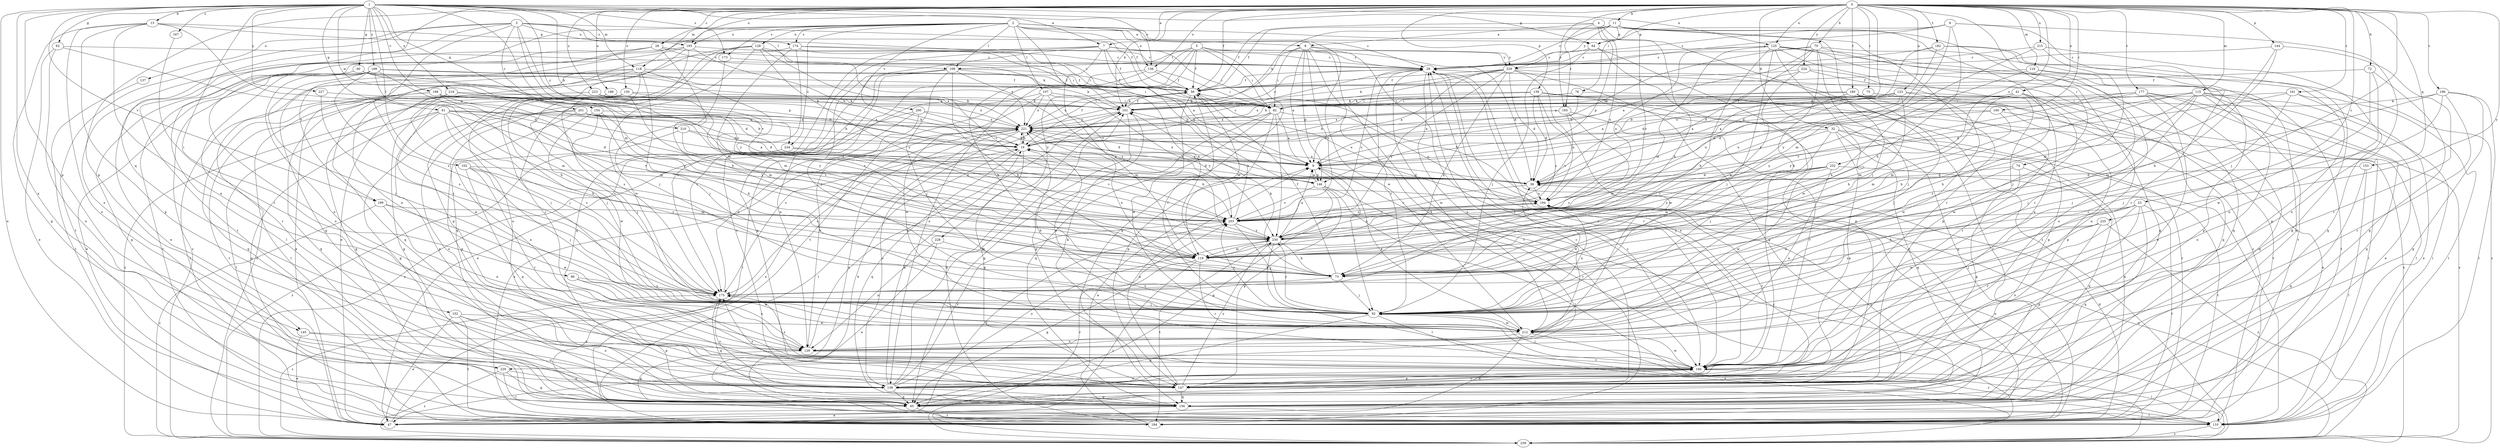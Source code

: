 strict digraph  {
0;
1;
2;
3;
4;
5;
6;
7;
8;
9;
11;
13;
19;
23;
28;
29;
32;
38;
41;
47;
56;
60;
61;
62;
64;
65;
70;
72;
73;
74;
75;
76;
80;
82;
92;
101;
102;
107;
108;
110;
115;
116;
118;
119;
123;
125;
128;
129;
130;
136;
137;
138;
139;
144;
145;
146;
147;
152;
153;
154;
156;
160;
161;
165;
166;
167;
168;
173;
174;
175;
177;
180;
182;
184;
186;
193;
194;
196;
198;
199;
200;
201;
203;
210;
212;
215;
218;
220;
221;
223;
224;
225;
227;
228;
229;
230;
232;
234;
239;
0 -> 7  [label=a];
0 -> 11  [label=b];
0 -> 23  [label=c];
0 -> 28  [label=c];
0 -> 32  [label=d];
0 -> 38  [label=d];
0 -> 41  [label=e];
0 -> 56  [label=f];
0 -> 70  [label=h];
0 -> 72  [label=h];
0 -> 74  [label=i];
0 -> 75  [label=i];
0 -> 76  [label=i];
0 -> 92  [label=j];
0 -> 101  [label=k];
0 -> 115  [label=m];
0 -> 116  [label=m];
0 -> 118  [label=m];
0 -> 123  [label=n];
0 -> 125  [label=n];
0 -> 130  [label=o];
0 -> 136  [label=o];
0 -> 139  [label=p];
0 -> 144  [label=p];
0 -> 145  [label=p];
0 -> 152  [label=q];
0 -> 153  [label=q];
0 -> 160  [label=r];
0 -> 161  [label=r];
0 -> 165  [label=r];
0 -> 177  [label=t];
0 -> 180  [label=t];
0 -> 182  [label=t];
0 -> 186  [label=u];
0 -> 193  [label=u];
0 -> 196  [label=v];
0 -> 215  [label=x];
0 -> 223  [label=y];
0 -> 224  [label=y];
0 -> 225  [label=y];
0 -> 232  [label=z];
1 -> 7  [label=a];
1 -> 13  [label=b];
1 -> 19  [label=b];
1 -> 47  [label=e];
1 -> 60  [label=g];
1 -> 61  [label=g];
1 -> 62  [label=g];
1 -> 64  [label=g];
1 -> 80  [label=i];
1 -> 102  [label=l];
1 -> 118  [label=m];
1 -> 119  [label=m];
1 -> 125  [label=n];
1 -> 136  [label=o];
1 -> 145  [label=p];
1 -> 154  [label=q];
1 -> 167  [label=s];
1 -> 168  [label=s];
1 -> 173  [label=s];
1 -> 198  [label=v];
1 -> 199  [label=v];
1 -> 210  [label=w];
1 -> 218  [label=x];
1 -> 220  [label=x];
1 -> 227  [label=y];
1 -> 234  [label=z];
2 -> 8  [label=a];
2 -> 29  [label=c];
2 -> 56  [label=f];
2 -> 73  [label=h];
2 -> 107  [label=l];
2 -> 108  [label=l];
2 -> 128  [label=n];
2 -> 136  [label=o];
2 -> 173  [label=s];
2 -> 174  [label=s];
2 -> 184  [label=t];
2 -> 193  [label=u];
2 -> 199  [label=v];
2 -> 200  [label=v];
2 -> 212  [label=w];
2 -> 234  [label=z];
2 -> 239  [label=z];
3 -> 56  [label=f];
3 -> 108  [label=l];
3 -> 137  [label=o];
3 -> 146  [label=p];
3 -> 174  [label=s];
3 -> 175  [label=s];
3 -> 184  [label=t];
3 -> 193  [label=u];
3 -> 201  [label=v];
3 -> 203  [label=v];
3 -> 220  [label=x];
4 -> 8  [label=a];
4 -> 56  [label=f];
4 -> 73  [label=h];
4 -> 146  [label=p];
4 -> 165  [label=r];
4 -> 166  [label=r];
4 -> 194  [label=u];
5 -> 38  [label=d];
5 -> 56  [label=f];
5 -> 82  [label=i];
5 -> 108  [label=l];
5 -> 138  [label=o];
5 -> 156  [label=q];
5 -> 184  [label=t];
5 -> 228  [label=y];
5 -> 229  [label=y];
6 -> 29  [label=c];
6 -> 64  [label=g];
6 -> 73  [label=h];
6 -> 119  [label=m];
6 -> 138  [label=o];
6 -> 166  [label=r];
6 -> 229  [label=y];
7 -> 29  [label=c];
7 -> 56  [label=f];
7 -> 82  [label=i];
7 -> 92  [label=j];
7 -> 146  [label=p];
7 -> 156  [label=q];
7 -> 175  [label=s];
7 -> 203  [label=v];
8 -> 9  [label=a];
8 -> 19  [label=b];
8 -> 82  [label=i];
8 -> 146  [label=p];
8 -> 166  [label=r];
8 -> 184  [label=t];
8 -> 203  [label=v];
8 -> 220  [label=x];
8 -> 229  [label=y];
9 -> 38  [label=d];
9 -> 92  [label=j];
9 -> 146  [label=p];
9 -> 221  [label=x];
9 -> 239  [label=z];
11 -> 29  [label=c];
11 -> 56  [label=f];
11 -> 64  [label=g];
11 -> 92  [label=j];
11 -> 101  [label=k];
11 -> 138  [label=o];
11 -> 166  [label=r];
11 -> 203  [label=v];
11 -> 229  [label=y];
13 -> 9  [label=a];
13 -> 64  [label=g];
13 -> 65  [label=g];
13 -> 82  [label=i];
13 -> 129  [label=n];
13 -> 138  [label=o];
13 -> 147  [label=p];
19 -> 9  [label=a];
19 -> 29  [label=c];
19 -> 38  [label=d];
19 -> 147  [label=p];
19 -> 156  [label=q];
19 -> 175  [label=s];
19 -> 221  [label=x];
23 -> 73  [label=h];
23 -> 138  [label=o];
23 -> 156  [label=q];
23 -> 166  [label=r];
23 -> 184  [label=t];
23 -> 203  [label=v];
23 -> 212  [label=w];
28 -> 29  [label=c];
28 -> 47  [label=e];
28 -> 73  [label=h];
28 -> 101  [label=k];
28 -> 110  [label=l];
28 -> 138  [label=o];
29 -> 56  [label=f];
29 -> 129  [label=n];
29 -> 138  [label=o];
29 -> 166  [label=r];
29 -> 212  [label=w];
32 -> 19  [label=b];
32 -> 47  [label=e];
32 -> 92  [label=j];
32 -> 110  [label=l];
32 -> 119  [label=m];
32 -> 138  [label=o];
32 -> 156  [label=q];
38 -> 194  [label=u];
38 -> 203  [label=v];
38 -> 221  [label=x];
41 -> 19  [label=b];
41 -> 73  [label=h];
41 -> 101  [label=k];
41 -> 119  [label=m];
41 -> 129  [label=n];
41 -> 212  [label=w];
41 -> 230  [label=y];
47 -> 29  [label=c];
47 -> 203  [label=v];
47 -> 221  [label=x];
56 -> 101  [label=k];
56 -> 119  [label=m];
56 -> 194  [label=u];
56 -> 212  [label=w];
56 -> 221  [label=x];
60 -> 38  [label=d];
60 -> 56  [label=f];
60 -> 65  [label=g];
60 -> 184  [label=t];
60 -> 194  [label=u];
60 -> 221  [label=x];
61 -> 19  [label=b];
61 -> 38  [label=d];
61 -> 65  [label=g];
61 -> 73  [label=h];
61 -> 110  [label=l];
61 -> 147  [label=p];
61 -> 175  [label=s];
61 -> 203  [label=v];
61 -> 221  [label=x];
62 -> 29  [label=c];
62 -> 38  [label=d];
62 -> 47  [label=e];
62 -> 138  [label=o];
64 -> 29  [label=c];
64 -> 92  [label=j];
64 -> 147  [label=p];
64 -> 166  [label=r];
65 -> 19  [label=b];
65 -> 29  [label=c];
65 -> 184  [label=t];
65 -> 194  [label=u];
65 -> 221  [label=x];
70 -> 9  [label=a];
70 -> 19  [label=b];
70 -> 29  [label=c];
70 -> 38  [label=d];
70 -> 73  [label=h];
70 -> 92  [label=j];
70 -> 138  [label=o];
70 -> 156  [label=q];
72 -> 56  [label=f];
72 -> 129  [label=n];
72 -> 147  [label=p];
72 -> 212  [label=w];
73 -> 56  [label=f];
73 -> 92  [label=j];
73 -> 101  [label=k];
73 -> 175  [label=s];
73 -> 221  [label=x];
74 -> 38  [label=d];
74 -> 147  [label=p];
74 -> 156  [label=q];
74 -> 212  [label=w];
75 -> 9  [label=a];
75 -> 82  [label=i];
75 -> 184  [label=t];
76 -> 9  [label=a];
76 -> 82  [label=i];
76 -> 101  [label=k];
76 -> 147  [label=p];
80 -> 129  [label=n];
80 -> 175  [label=s];
80 -> 212  [label=w];
82 -> 9  [label=a];
82 -> 65  [label=g];
82 -> 147  [label=p];
82 -> 156  [label=q];
82 -> 194  [label=u];
82 -> 221  [label=x];
82 -> 230  [label=y];
92 -> 19  [label=b];
92 -> 29  [label=c];
92 -> 38  [label=d];
92 -> 56  [label=f];
92 -> 65  [label=g];
92 -> 194  [label=u];
92 -> 203  [label=v];
92 -> 212  [label=w];
92 -> 230  [label=y];
92 -> 239  [label=z];
101 -> 29  [label=c];
101 -> 56  [label=f];
101 -> 147  [label=p];
101 -> 175  [label=s];
101 -> 221  [label=x];
102 -> 38  [label=d];
102 -> 92  [label=j];
102 -> 119  [label=m];
102 -> 147  [label=p];
102 -> 166  [label=r];
107 -> 47  [label=e];
107 -> 82  [label=i];
107 -> 119  [label=m];
107 -> 212  [label=w];
107 -> 221  [label=x];
107 -> 230  [label=y];
108 -> 9  [label=a];
108 -> 56  [label=f];
108 -> 73  [label=h];
108 -> 92  [label=j];
108 -> 138  [label=o];
108 -> 147  [label=p];
108 -> 175  [label=s];
108 -> 230  [label=y];
110 -> 29  [label=c];
110 -> 239  [label=z];
115 -> 47  [label=e];
115 -> 73  [label=h];
115 -> 82  [label=i];
115 -> 92  [label=j];
115 -> 110  [label=l];
115 -> 119  [label=m];
115 -> 138  [label=o];
115 -> 156  [label=q];
115 -> 175  [label=s];
115 -> 230  [label=y];
116 -> 56  [label=f];
116 -> 73  [label=h];
116 -> 147  [label=p];
116 -> 239  [label=z];
118 -> 47  [label=e];
118 -> 56  [label=f];
118 -> 92  [label=j];
118 -> 119  [label=m];
118 -> 156  [label=q];
118 -> 175  [label=s];
118 -> 239  [label=z];
119 -> 65  [label=g];
119 -> 73  [label=h];
119 -> 166  [label=r];
119 -> 239  [label=z];
123 -> 9  [label=a];
123 -> 38  [label=d];
123 -> 73  [label=h];
123 -> 82  [label=i];
123 -> 110  [label=l];
123 -> 194  [label=u];
123 -> 212  [label=w];
123 -> 221  [label=x];
125 -> 29  [label=c];
125 -> 65  [label=g];
125 -> 73  [label=h];
125 -> 92  [label=j];
125 -> 119  [label=m];
125 -> 147  [label=p];
125 -> 156  [label=q];
125 -> 184  [label=t];
125 -> 194  [label=u];
125 -> 212  [label=w];
128 -> 29  [label=c];
128 -> 47  [label=e];
128 -> 82  [label=i];
128 -> 138  [label=o];
128 -> 156  [label=q];
128 -> 203  [label=v];
128 -> 212  [label=w];
128 -> 230  [label=y];
129 -> 65  [label=g];
129 -> 101  [label=k];
129 -> 166  [label=r];
130 -> 65  [label=g];
130 -> 82  [label=i];
130 -> 92  [label=j];
130 -> 119  [label=m];
130 -> 175  [label=s];
130 -> 212  [label=w];
130 -> 221  [label=x];
130 -> 239  [label=z];
136 -> 56  [label=f];
136 -> 73  [label=h];
136 -> 82  [label=i];
136 -> 129  [label=n];
137 -> 184  [label=t];
138 -> 19  [label=b];
138 -> 65  [label=g];
138 -> 101  [label=k];
138 -> 156  [label=q];
138 -> 175  [label=s];
138 -> 203  [label=v];
138 -> 230  [label=y];
139 -> 38  [label=d];
139 -> 65  [label=g];
139 -> 82  [label=i];
139 -> 184  [label=t];
139 -> 194  [label=u];
139 -> 221  [label=x];
139 -> 230  [label=y];
139 -> 239  [label=z];
144 -> 29  [label=c];
144 -> 73  [label=h];
144 -> 119  [label=m];
144 -> 166  [label=r];
145 -> 47  [label=e];
145 -> 129  [label=n];
145 -> 138  [label=o];
146 -> 9  [label=a];
146 -> 65  [label=g];
146 -> 110  [label=l];
146 -> 147  [label=p];
146 -> 166  [label=r];
146 -> 203  [label=v];
146 -> 221  [label=x];
147 -> 9  [label=a];
147 -> 156  [label=q];
147 -> 166  [label=r];
147 -> 175  [label=s];
147 -> 230  [label=y];
152 -> 47  [label=e];
152 -> 138  [label=o];
152 -> 147  [label=p];
152 -> 184  [label=t];
152 -> 212  [label=w];
153 -> 38  [label=d];
153 -> 110  [label=l];
153 -> 156  [label=q];
154 -> 73  [label=h];
154 -> 92  [label=j];
154 -> 212  [label=w];
154 -> 221  [label=x];
154 -> 230  [label=y];
156 -> 47  [label=e];
156 -> 110  [label=l];
160 -> 9  [label=a];
160 -> 47  [label=e];
160 -> 119  [label=m];
160 -> 221  [label=x];
161 -> 38  [label=d];
161 -> 47  [label=e];
161 -> 92  [label=j];
161 -> 101  [label=k];
161 -> 110  [label=l];
165 -> 19  [label=b];
165 -> 166  [label=r];
165 -> 175  [label=s];
165 -> 203  [label=v];
165 -> 221  [label=x];
166 -> 29  [label=c];
166 -> 92  [label=j];
166 -> 101  [label=k];
166 -> 110  [label=l];
166 -> 138  [label=o];
166 -> 147  [label=p];
166 -> 175  [label=s];
166 -> 212  [label=w];
167 -> 166  [label=r];
168 -> 47  [label=e];
168 -> 56  [label=f];
168 -> 73  [label=h];
168 -> 82  [label=i];
168 -> 92  [label=j];
168 -> 101  [label=k];
168 -> 119  [label=m];
168 -> 129  [label=n];
168 -> 166  [label=r];
168 -> 175  [label=s];
173 -> 92  [label=j];
173 -> 221  [label=x];
174 -> 9  [label=a];
174 -> 29  [label=c];
174 -> 82  [label=i];
174 -> 119  [label=m];
174 -> 129  [label=n];
174 -> 230  [label=y];
175 -> 92  [label=j];
175 -> 156  [label=q];
175 -> 221  [label=x];
177 -> 9  [label=a];
177 -> 82  [label=i];
177 -> 110  [label=l];
177 -> 138  [label=o];
177 -> 156  [label=q];
177 -> 203  [label=v];
177 -> 239  [label=z];
180 -> 19  [label=b];
180 -> 82  [label=i];
180 -> 92  [label=j];
180 -> 147  [label=p];
180 -> 166  [label=r];
180 -> 194  [label=u];
182 -> 29  [label=c];
182 -> 38  [label=d];
182 -> 65  [label=g];
182 -> 147  [label=p];
182 -> 230  [label=y];
184 -> 9  [label=a];
184 -> 29  [label=c];
184 -> 38  [label=d];
184 -> 101  [label=k];
184 -> 194  [label=u];
184 -> 221  [label=x];
186 -> 65  [label=g];
186 -> 92  [label=j];
186 -> 101  [label=k];
193 -> 19  [label=b];
193 -> 29  [label=c];
193 -> 65  [label=g];
193 -> 147  [label=p];
193 -> 166  [label=r];
193 -> 239  [label=z];
194 -> 56  [label=f];
194 -> 166  [label=r];
194 -> 203  [label=v];
196 -> 65  [label=g];
196 -> 92  [label=j];
196 -> 101  [label=k];
196 -> 110  [label=l];
196 -> 119  [label=m];
196 -> 166  [label=r];
198 -> 19  [label=b];
198 -> 101  [label=k];
198 -> 119  [label=m];
198 -> 156  [label=q];
198 -> 184  [label=t];
198 -> 230  [label=y];
199 -> 129  [label=n];
199 -> 203  [label=v];
199 -> 212  [label=w];
199 -> 239  [label=z];
200 -> 38  [label=d];
200 -> 110  [label=l];
200 -> 129  [label=n];
200 -> 221  [label=x];
200 -> 239  [label=z];
201 -> 19  [label=b];
201 -> 38  [label=d];
201 -> 65  [label=g];
201 -> 138  [label=o];
201 -> 147  [label=p];
201 -> 203  [label=v];
201 -> 221  [label=x];
203 -> 19  [label=b];
203 -> 29  [label=c];
203 -> 92  [label=j];
203 -> 101  [label=k];
203 -> 194  [label=u];
203 -> 230  [label=y];
210 -> 9  [label=a];
210 -> 19  [label=b];
210 -> 129  [label=n];
210 -> 203  [label=v];
212 -> 9  [label=a];
212 -> 47  [label=e];
212 -> 129  [label=n];
212 -> 221  [label=x];
212 -> 239  [label=z];
215 -> 29  [label=c];
215 -> 92  [label=j];
215 -> 156  [label=q];
215 -> 230  [label=y];
218 -> 92  [label=j];
218 -> 101  [label=k];
218 -> 110  [label=l];
218 -> 156  [label=q];
218 -> 203  [label=v];
220 -> 65  [label=g];
220 -> 110  [label=l];
220 -> 138  [label=o];
220 -> 239  [label=z];
221 -> 19  [label=b];
221 -> 56  [label=f];
221 -> 110  [label=l];
221 -> 138  [label=o];
223 -> 19  [label=b];
223 -> 101  [label=k];
223 -> 184  [label=t];
223 -> 230  [label=y];
224 -> 38  [label=d];
224 -> 56  [label=f];
224 -> 73  [label=h];
224 -> 156  [label=q];
224 -> 184  [label=t];
225 -> 92  [label=j];
225 -> 147  [label=p];
225 -> 175  [label=s];
225 -> 230  [label=y];
225 -> 239  [label=z];
227 -> 101  [label=k];
227 -> 175  [label=s];
228 -> 47  [label=e];
228 -> 119  [label=m];
228 -> 129  [label=n];
229 -> 9  [label=a];
229 -> 19  [label=b];
229 -> 38  [label=d];
229 -> 56  [label=f];
229 -> 65  [label=g];
229 -> 73  [label=h];
229 -> 101  [label=k];
229 -> 184  [label=t];
229 -> 212  [label=w];
229 -> 230  [label=y];
230 -> 9  [label=a];
230 -> 73  [label=h];
230 -> 110  [label=l];
230 -> 119  [label=m];
230 -> 184  [label=t];
230 -> 194  [label=u];
232 -> 38  [label=d];
232 -> 119  [label=m];
232 -> 129  [label=n];
232 -> 184  [label=t];
232 -> 203  [label=v];
232 -> 212  [label=w];
232 -> 230  [label=y];
234 -> 9  [label=a];
234 -> 203  [label=v];
234 -> 239  [label=z];
239 -> 175  [label=s];
239 -> 194  [label=u];
239 -> 203  [label=v];
}
